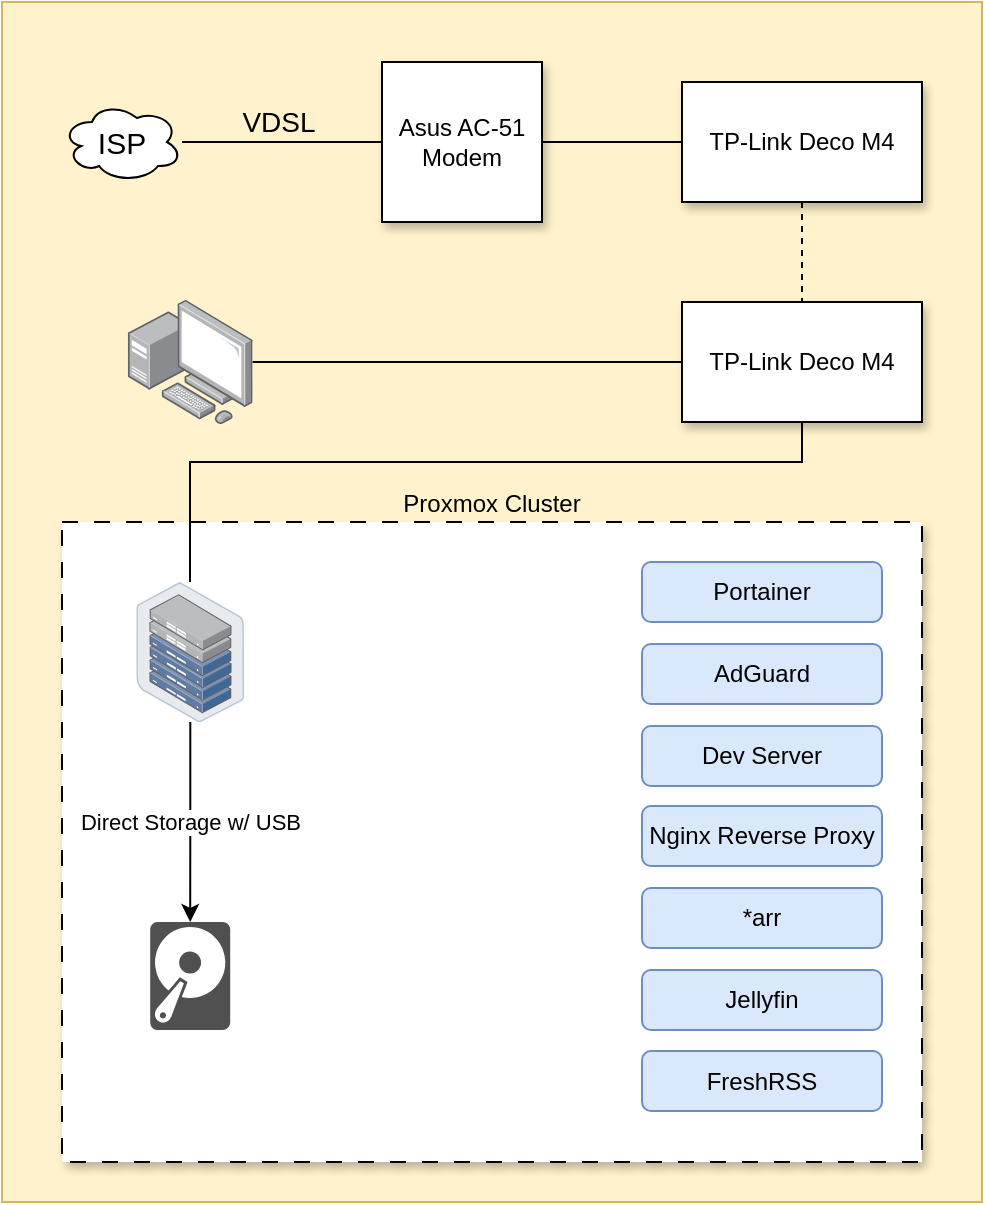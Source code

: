 <mxfile version="21.6.2" type="device">
  <diagram name="Page-1" id="P9ckJnxVDjWmNVQfJBL8">
    <mxGraphModel dx="2050" dy="1134" grid="1" gridSize="10" guides="1" tooltips="1" connect="1" arrows="1" fold="1" page="1" pageScale="1" pageWidth="827" pageHeight="1169" math="0" shadow="0">
      <root>
        <mxCell id="0" />
        <mxCell id="1" parent="0" />
        <mxCell id="WmDd0GLQscmvsznRdDZp-1" value="" style="rounded=0;whiteSpace=wrap;html=1;fillColor=#fff2cc;strokeColor=#d6b656;fillStyle=solid;" parent="1" vertex="1">
          <mxGeometry x="40" y="30" width="490" height="600" as="geometry" />
        </mxCell>
        <mxCell id="WmDd0GLQscmvsznRdDZp-4" style="edgeStyle=orthogonalEdgeStyle;rounded=0;orthogonalLoop=1;jettySize=auto;html=1;entryX=0;entryY=0.5;entryDx=0;entryDy=0;endArrow=none;endFill=0;" parent="1" source="WmDd0GLQscmvsznRdDZp-2" target="WmDd0GLQscmvsznRdDZp-3" edge="1">
          <mxGeometry relative="1" as="geometry" />
        </mxCell>
        <mxCell id="WmDd0GLQscmvsznRdDZp-5" value="&lt;font style=&quot;font-size: 14px;&quot;&gt;VDSL&lt;/font&gt;" style="edgeLabel;html=1;align=center;verticalAlign=middle;resizable=0;points=[];labelBackgroundColor=none;fontColor=#000000;fontSize=14;" parent="WmDd0GLQscmvsznRdDZp-4" vertex="1" connectable="0">
          <mxGeometry x="-0.04" y="-1" relative="1" as="geometry">
            <mxPoint y="-11" as="offset" />
          </mxGeometry>
        </mxCell>
        <mxCell id="WmDd0GLQscmvsznRdDZp-2" value="&lt;font style=&quot;font-size: 15px;&quot;&gt;ISP&lt;/font&gt;" style="ellipse;shape=cloud;whiteSpace=wrap;html=1;fillColor=#FFFFFF;fontColor=#000000;" parent="1" vertex="1">
          <mxGeometry x="70" y="80" width="60" height="40" as="geometry" />
        </mxCell>
        <mxCell id="WmDd0GLQscmvsznRdDZp-7" style="edgeStyle=orthogonalEdgeStyle;rounded=0;orthogonalLoop=1;jettySize=auto;html=1;exitX=1;exitY=0.5;exitDx=0;exitDy=0;entryX=0;entryY=0.5;entryDx=0;entryDy=0;endArrow=none;endFill=0;" parent="1" source="WmDd0GLQscmvsznRdDZp-3" target="WmDd0GLQscmvsznRdDZp-6" edge="1">
          <mxGeometry relative="1" as="geometry" />
        </mxCell>
        <mxCell id="WmDd0GLQscmvsznRdDZp-3" value="&lt;div&gt;Asus AC-51 Modem&lt;/div&gt;" style="whiteSpace=wrap;html=1;aspect=fixed;fillColor=#FFFFFF;fontColor=#000000;shadow=1;" parent="1" vertex="1">
          <mxGeometry x="230" y="60" width="80" height="80" as="geometry" />
        </mxCell>
        <mxCell id="WmDd0GLQscmvsznRdDZp-9" style="edgeStyle=orthogonalEdgeStyle;rounded=0;orthogonalLoop=1;jettySize=auto;html=1;entryX=0.5;entryY=0;entryDx=0;entryDy=0;endArrow=none;endFill=0;dashed=1;" parent="1" source="WmDd0GLQscmvsznRdDZp-6" target="WmDd0GLQscmvsznRdDZp-8" edge="1">
          <mxGeometry relative="1" as="geometry" />
        </mxCell>
        <mxCell id="WmDd0GLQscmvsznRdDZp-6" value="TP-Link Deco M4" style="rounded=0;whiteSpace=wrap;html=1;shadow=1;" parent="1" vertex="1">
          <mxGeometry x="380" y="70" width="120" height="60" as="geometry" />
        </mxCell>
        <mxCell id="WmDd0GLQscmvsznRdDZp-8" value="TP-Link Deco M4" style="rounded=0;whiteSpace=wrap;html=1;shadow=1;" parent="1" vertex="1">
          <mxGeometry x="380" y="180" width="120" height="60" as="geometry" />
        </mxCell>
        <mxCell id="WmDd0GLQscmvsznRdDZp-11" style="edgeStyle=orthogonalEdgeStyle;rounded=0;orthogonalLoop=1;jettySize=auto;html=1;endArrow=none;endFill=0;" parent="1" source="WmDd0GLQscmvsznRdDZp-12" target="WmDd0GLQscmvsznRdDZp-8" edge="1">
          <mxGeometry relative="1" as="geometry">
            <mxPoint x="260" y="210" as="sourcePoint" />
          </mxGeometry>
        </mxCell>
        <mxCell id="WmDd0GLQscmvsznRdDZp-16" value="Proxmox Cluster" style="rounded=0;whiteSpace=wrap;html=1;fillStyle=solid;dashed=1;dashPattern=8 8;shadow=1;align=center;verticalAlign=bottom;labelPosition=center;verticalLabelPosition=top;" parent="1" vertex="1">
          <mxGeometry x="70" y="290" width="430" height="320" as="geometry" />
        </mxCell>
        <mxCell id="WmDd0GLQscmvsznRdDZp-12" value="" style="image;points=[];aspect=fixed;html=1;align=center;shadow=0;dashed=0;image=img/lib/allied_telesis/computer_and_terminals/Personal_Computer_with_Server.svg;" parent="1" vertex="1">
          <mxGeometry x="102.9" y="178.8" width="62.4" height="62.4" as="geometry" />
        </mxCell>
        <mxCell id="WmDd0GLQscmvsznRdDZp-19" value="Direct Storage w/ USB" style="edgeStyle=orthogonalEdgeStyle;rounded=0;orthogonalLoop=1;jettySize=auto;html=1;" parent="1" source="WmDd0GLQscmvsznRdDZp-13" target="WmDd0GLQscmvsznRdDZp-18" edge="1">
          <mxGeometry relative="1" as="geometry" />
        </mxCell>
        <mxCell id="WmDd0GLQscmvsznRdDZp-13" value="" style="image;points=[];aspect=fixed;html=1;align=center;shadow=0;dashed=0;image=img/lib/allied_telesis/storage/Datacenter_Server_Half_Rack_ToR.svg;" parent="1" vertex="1">
          <mxGeometry x="107.16" y="320" width="53.87" height="70" as="geometry" />
        </mxCell>
        <mxCell id="WmDd0GLQscmvsznRdDZp-18" value="" style="sketch=0;pointerEvents=1;shadow=0;dashed=0;html=1;strokeColor=none;fillColor=#505050;labelPosition=center;verticalLabelPosition=bottom;verticalAlign=top;outlineConnect=0;align=center;shape=mxgraph.office.devices.hard_disk;" parent="1" vertex="1">
          <mxGeometry x="114.1" y="490" width="40" height="54" as="geometry" />
        </mxCell>
        <mxCell id="WmDd0GLQscmvsznRdDZp-20" value="Portainer" style="rounded=1;whiteSpace=wrap;html=1;fillColor=#dae8fc;strokeColor=#6c8ebf;" parent="1" vertex="1">
          <mxGeometry x="360" y="310" width="120" height="30" as="geometry" />
        </mxCell>
        <mxCell id="WmDd0GLQscmvsznRdDZp-21" value="AdGuard" style="rounded=1;whiteSpace=wrap;html=1;fillColor=#dae8fc;strokeColor=#6c8ebf;" parent="1" vertex="1">
          <mxGeometry x="360" y="351" width="120" height="30" as="geometry" />
        </mxCell>
        <mxCell id="WmDd0GLQscmvsznRdDZp-22" value="Dev Server" style="rounded=1;whiteSpace=wrap;html=1;fillColor=#dae8fc;strokeColor=#6c8ebf;" parent="1" vertex="1">
          <mxGeometry x="360" y="392" width="120" height="30" as="geometry" />
        </mxCell>
        <mxCell id="WmDd0GLQscmvsznRdDZp-23" value="Nginx Reverse Proxy" style="rounded=1;whiteSpace=wrap;html=1;fillColor=#dae8fc;strokeColor=#6c8ebf;" parent="1" vertex="1">
          <mxGeometry x="360" y="432" width="120" height="30" as="geometry" />
        </mxCell>
        <mxCell id="WmDd0GLQscmvsznRdDZp-24" value="*arr" style="rounded=1;whiteSpace=wrap;html=1;fillColor=#dae8fc;strokeColor=#6c8ebf;" parent="1" vertex="1">
          <mxGeometry x="360" y="473" width="120" height="30" as="geometry" />
        </mxCell>
        <mxCell id="WmDd0GLQscmvsznRdDZp-25" value="Jellyfin" style="rounded=1;whiteSpace=wrap;html=1;fillColor=#dae8fc;strokeColor=#6c8ebf;" parent="1" vertex="1">
          <mxGeometry x="360" y="514" width="120" height="30" as="geometry" />
        </mxCell>
        <mxCell id="WmDd0GLQscmvsznRdDZp-27" style="edgeStyle=orthogonalEdgeStyle;rounded=0;orthogonalLoop=1;jettySize=auto;html=1;exitX=0.5;exitY=1;exitDx=0;exitDy=0;endArrow=none;endFill=0;" parent="1" source="WmDd0GLQscmvsznRdDZp-8" target="WmDd0GLQscmvsznRdDZp-13" edge="1">
          <mxGeometry relative="1" as="geometry">
            <Array as="points">
              <mxPoint x="440" y="260" />
              <mxPoint x="134" y="260" />
            </Array>
          </mxGeometry>
        </mxCell>
        <mxCell id="Z-OGnhr5-tH0jVizhDl_-1" value="FreshRSS" style="rounded=1;whiteSpace=wrap;html=1;fillColor=#dae8fc;strokeColor=#6c8ebf;" vertex="1" parent="1">
          <mxGeometry x="360" y="554.5" width="120" height="30" as="geometry" />
        </mxCell>
      </root>
    </mxGraphModel>
  </diagram>
</mxfile>
